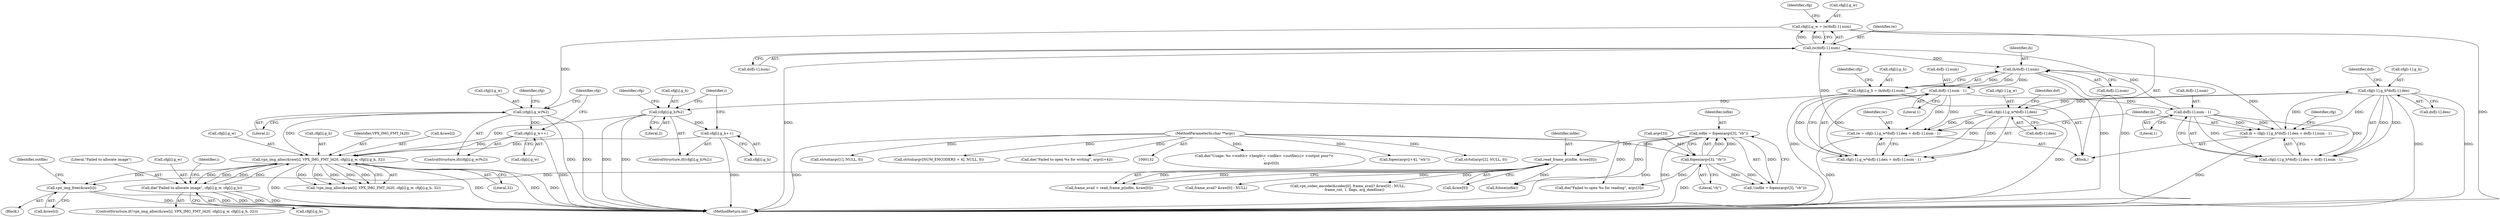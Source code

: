 digraph "0_Android_5a9753fca56f0eeb9f61e342b2fccffc364f9426_22@API" {
"1001258" [label="(Call,vpx_img_free(&raw[i]))"];
"1000644" [label="(Call,vpx_img_alloc(&raw[i], VPX_IMG_FMT_I420, cfg[i].g_w, cfg[i].g_h, 32))"];
"1000661" [label="(Call,die(\"Failed to allocate image\", cfg[i].g_w, cfg[i].g_h))"];
"1000613" [label="(Call,cfg[i].g_w++)"];
"1000606" [label="(Call,(cfg[i].g_w)%2)"];
"1000575" [label="(Call,cfg[i].g_w = iw/dsf[i-1].num)"];
"1000581" [label="(Call,iw/dsf[i-1].num)"];
"1000520" [label="(Call,iw = cfg[i-1].g_w*dsf[i-1].den + dsf[i-1].num - 1)"];
"1000523" [label="(Call,cfg[i-1].g_w*dsf[i-1].den)"];
"1000551" [label="(Call,cfg[i-1].g_h*dsf[i-1].den)"];
"1000538" [label="(Call,dsf[i-1].num - 1)"];
"1000596" [label="(Call,ih/dsf[i-1].num)"];
"1000548" [label="(Call,ih = cfg[i-1].g_h*dsf[i-1].den + dsf[i-1].num - 1)"];
"1000566" [label="(Call,dsf[i-1].num - 1)"];
"1000620" [label="(Call,(cfg[i].g_h)%2)"];
"1000590" [label="(Call,cfg[i].g_h = ih/dsf[i-1].num)"];
"1000627" [label="(Call,cfg[i].g_h++)"];
"1000857" [label="(Call,read_frame_p(infile, &raw[0]))"];
"1000237" [label="(Call,infile = fopen(argv[3], \"rb\"))"];
"1000239" [label="(Call,fopen(argv[3], \"rb\"))"];
"1000134" [label="(MethodParameterIn,char **argv)"];
"1000598" [label="(Call,dsf[i-1].num)"];
"1000538" [label="(Call,dsf[i-1].num - 1)"];
"1000616" [label="(Identifier,cfg)"];
"1000524" [label="(Call,cfg[i-1].g_w)"];
"1001004" [label="(Call,frame_avail? &raw[0] : NULL)"];
"1000541" [label="(Identifier,dsf)"];
"1000578" [label="(Identifier,cfg)"];
"1000606" [label="(Call,(cfg[i].g_w)%2)"];
"1001194" [label="(Block,)"];
"1000642" [label="(ControlStructure,if(!vpx_img_alloc(&raw[i], VPX_IMG_FMT_I420, cfg[i].g_w, cfg[i].g_h, 32)))"];
"1000591" [label="(Call,cfg[i].g_h)"];
"1000613" [label="(Call,cfg[i].g_w++)"];
"1000190" [label="(Call,die(\"Usage: %s <width> <height> <infile> <outfile(s)> <output psnr?>\n\",\n             argv[0]))"];
"1001258" [label="(Call,vpx_img_free(&raw[i]))"];
"1000243" [label="(Literal,\"rb\")"];
"1000548" [label="(Call,ih = cfg[i-1].g_h*dsf[i-1].den + dsf[i-1].num - 1)"];
"1000567" [label="(Call,dsf[i-1].num)"];
"1000236" [label="(Call,!(infile = fopen(argv[3], \"rb\")))"];
"1000593" [label="(Identifier,cfg)"];
"1000596" [label="(Call,ih/dsf[i-1].num)"];
"1000662" [label="(Literal,\"Failed to allocate image\")"];
"1000518" [label="(Block,)"];
"1000623" [label="(Identifier,cfg)"];
"1000569" [label="(Identifier,dsf)"];
"1000605" [label="(ControlStructure,if((cfg[i].g_w)%2))"];
"1001296" [label="(MethodReturn,int)"];
"1000575" [label="(Call,cfg[i].g_w = iw/dsf[i-1].num)"];
"1000999" [label="(Call,vpx_codec_encode(&codec[0], frame_avail? &raw[0] : NULL,\n            frame_cnt, 1, flags, arg_deadline))"];
"1000559" [label="(Call,dsf[i-1].den)"];
"1000590" [label="(Call,cfg[i].g_h = ih/dsf[i-1].num)"];
"1000630" [label="(Identifier,cfg)"];
"1000649" [label="(Identifier,VPX_IMG_FMT_I420)"];
"1000244" [label="(Call,die(\"Failed to open %s for reading\", argv[3]))"];
"1000609" [label="(Identifier,cfg)"];
"1000668" [label="(Call,cfg[i].g_h)"];
"1000521" [label="(Identifier,iw)"];
"1000661" [label="(Call,die(\"Failed to allocate image\", cfg[i].g_w, cfg[i].g_h))"];
"1000551" [label="(Call,cfg[i-1].g_h*dsf[i-1].den)"];
"1000663" [label="(Call,cfg[i].g_w)"];
"1000581" [label="(Call,iw/dsf[i-1].num)"];
"1001259" [label="(Call,&raw[i])"];
"1000597" [label="(Identifier,ih)"];
"1000238" [label="(Identifier,infile)"];
"1000277" [label="(Call,fopen(argv[i+4], \"wb\"))"];
"1000523" [label="(Call,cfg[i-1].g_w*dsf[i-1].den)"];
"1000645" [label="(Call,&raw[i])"];
"1000660" [label="(Literal,32)"];
"1000583" [label="(Call,dsf[i-1].num)"];
"1000134" [label="(MethodParameterIn,char **argv)"];
"1000209" [label="(Call,strtol(argv[2], NULL, 0))"];
"1000201" [label="(Call,strtol(argv[1], NULL, 0))"];
"1000858" [label="(Identifier,infile)"];
"1000520" [label="(Call,iw = cfg[i-1].g_w*dsf[i-1].den + dsf[i-1].num - 1)"];
"1000607" [label="(Call,cfg[i].g_w)"];
"1000522" [label="(Call,cfg[i-1].g_w*dsf[i-1].den + dsf[i-1].num - 1)"];
"1000293" [label="(Call,strtol(argv[NUM_ENCODERS + 4], NULL, 0))"];
"1000650" [label="(Call,cfg[i].g_w)"];
"1000641" [label="(Identifier,i)"];
"1001176" [label="(Call,fclose(infile))"];
"1001266" [label="(Identifier,outfile)"];
"1000614" [label="(Call,cfg[i].g_w)"];
"1000566" [label="(Call,dsf[i-1].num - 1)"];
"1000859" [label="(Call,&raw[0])"];
"1000643" [label="(Call,!vpx_img_alloc(&raw[i], VPX_IMG_FMT_I420, cfg[i].g_w, cfg[i].g_h, 32))"];
"1000627" [label="(Call,cfg[i].g_h++)"];
"1000620" [label="(Call,(cfg[i].g_h)%2)"];
"1000539" [label="(Call,dsf[i-1].num)"];
"1000284" [label="(Call,die(\"Failed to open %s for writing\", argv[i+4]))"];
"1000655" [label="(Call,cfg[i].g_h)"];
"1000531" [label="(Call,dsf[i-1].den)"];
"1000644" [label="(Call,vpx_img_alloc(&raw[i], VPX_IMG_FMT_I420, cfg[i].g_w, cfg[i].g_h, 32))"];
"1000550" [label="(Call,cfg[i-1].g_h*dsf[i-1].den + dsf[i-1].num - 1)"];
"1000549" [label="(Identifier,ih)"];
"1000621" [label="(Call,cfg[i].g_h)"];
"1000612" [label="(Literal,2)"];
"1000552" [label="(Call,cfg[i-1].g_h)"];
"1000855" [label="(Call,frame_avail = read_frame_p(infile, &raw[0]))"];
"1000582" [label="(Identifier,iw)"];
"1000574" [label="(Literal,1)"];
"1000619" [label="(ControlStructure,if((cfg[i].g_h)%2))"];
"1000857" [label="(Call,read_frame_p(infile, &raw[0]))"];
"1000237" [label="(Call,infile = fopen(argv[3], \"rb\"))"];
"1000626" [label="(Literal,2)"];
"1000489" [label="(Identifier,i)"];
"1000546" [label="(Literal,1)"];
"1000576" [label="(Call,cfg[i].g_w)"];
"1000628" [label="(Call,cfg[i].g_h)"];
"1000240" [label="(Call,argv[3])"];
"1000239" [label="(Call,fopen(argv[3], \"rb\"))"];
"1001258" -> "1001194"  [label="AST: "];
"1001258" -> "1001259"  [label="CFG: "];
"1001259" -> "1001258"  [label="AST: "];
"1001266" -> "1001258"  [label="CFG: "];
"1001258" -> "1001296"  [label="DDG: "];
"1001258" -> "1001296"  [label="DDG: "];
"1000644" -> "1001258"  [label="DDG: "];
"1000857" -> "1001258"  [label="DDG: "];
"1000644" -> "1000643"  [label="AST: "];
"1000644" -> "1000660"  [label="CFG: "];
"1000645" -> "1000644"  [label="AST: "];
"1000649" -> "1000644"  [label="AST: "];
"1000650" -> "1000644"  [label="AST: "];
"1000655" -> "1000644"  [label="AST: "];
"1000660" -> "1000644"  [label="AST: "];
"1000643" -> "1000644"  [label="CFG: "];
"1000644" -> "1001296"  [label="DDG: "];
"1000644" -> "1001296"  [label="DDG: "];
"1000644" -> "1001296"  [label="DDG: "];
"1000644" -> "1001296"  [label="DDG: "];
"1000644" -> "1000643"  [label="DDG: "];
"1000644" -> "1000643"  [label="DDG: "];
"1000644" -> "1000643"  [label="DDG: "];
"1000644" -> "1000643"  [label="DDG: "];
"1000644" -> "1000643"  [label="DDG: "];
"1000661" -> "1000644"  [label="DDG: "];
"1000661" -> "1000644"  [label="DDG: "];
"1000613" -> "1000644"  [label="DDG: "];
"1000606" -> "1000644"  [label="DDG: "];
"1000620" -> "1000644"  [label="DDG: "];
"1000627" -> "1000644"  [label="DDG: "];
"1000644" -> "1000661"  [label="DDG: "];
"1000644" -> "1000661"  [label="DDG: "];
"1000661" -> "1000642"  [label="AST: "];
"1000661" -> "1000668"  [label="CFG: "];
"1000662" -> "1000661"  [label="AST: "];
"1000663" -> "1000661"  [label="AST: "];
"1000668" -> "1000661"  [label="AST: "];
"1000641" -> "1000661"  [label="CFG: "];
"1000661" -> "1001296"  [label="DDG: "];
"1000661" -> "1001296"  [label="DDG: "];
"1000661" -> "1001296"  [label="DDG: "];
"1000613" -> "1000605"  [label="AST: "];
"1000613" -> "1000614"  [label="CFG: "];
"1000614" -> "1000613"  [label="AST: "];
"1000623" -> "1000613"  [label="CFG: "];
"1000613" -> "1001296"  [label="DDG: "];
"1000606" -> "1000613"  [label="DDG: "];
"1000606" -> "1000605"  [label="AST: "];
"1000606" -> "1000612"  [label="CFG: "];
"1000607" -> "1000606"  [label="AST: "];
"1000612" -> "1000606"  [label="AST: "];
"1000616" -> "1000606"  [label="CFG: "];
"1000623" -> "1000606"  [label="CFG: "];
"1000606" -> "1001296"  [label="DDG: "];
"1000606" -> "1001296"  [label="DDG: "];
"1000575" -> "1000606"  [label="DDG: "];
"1000575" -> "1000518"  [label="AST: "];
"1000575" -> "1000581"  [label="CFG: "];
"1000576" -> "1000575"  [label="AST: "];
"1000581" -> "1000575"  [label="AST: "];
"1000593" -> "1000575"  [label="CFG: "];
"1000575" -> "1001296"  [label="DDG: "];
"1000581" -> "1000575"  [label="DDG: "];
"1000581" -> "1000575"  [label="DDG: "];
"1000581" -> "1000583"  [label="CFG: "];
"1000582" -> "1000581"  [label="AST: "];
"1000583" -> "1000581"  [label="AST: "];
"1000581" -> "1001296"  [label="DDG: "];
"1000520" -> "1000581"  [label="DDG: "];
"1000566" -> "1000581"  [label="DDG: "];
"1000581" -> "1000596"  [label="DDG: "];
"1000520" -> "1000518"  [label="AST: "];
"1000520" -> "1000522"  [label="CFG: "];
"1000521" -> "1000520"  [label="AST: "];
"1000522" -> "1000520"  [label="AST: "];
"1000549" -> "1000520"  [label="CFG: "];
"1000520" -> "1001296"  [label="DDG: "];
"1000523" -> "1000520"  [label="DDG: "];
"1000523" -> "1000520"  [label="DDG: "];
"1000538" -> "1000520"  [label="DDG: "];
"1000538" -> "1000520"  [label="DDG: "];
"1000523" -> "1000522"  [label="AST: "];
"1000523" -> "1000531"  [label="CFG: "];
"1000524" -> "1000523"  [label="AST: "];
"1000531" -> "1000523"  [label="AST: "];
"1000541" -> "1000523"  [label="CFG: "];
"1000523" -> "1001296"  [label="DDG: "];
"1000523" -> "1000522"  [label="DDG: "];
"1000523" -> "1000522"  [label="DDG: "];
"1000551" -> "1000523"  [label="DDG: "];
"1000523" -> "1000551"  [label="DDG: "];
"1000551" -> "1000550"  [label="AST: "];
"1000551" -> "1000559"  [label="CFG: "];
"1000552" -> "1000551"  [label="AST: "];
"1000559" -> "1000551"  [label="AST: "];
"1000569" -> "1000551"  [label="CFG: "];
"1000551" -> "1001296"  [label="DDG: "];
"1000551" -> "1001296"  [label="DDG: "];
"1000551" -> "1000548"  [label="DDG: "];
"1000551" -> "1000548"  [label="DDG: "];
"1000551" -> "1000550"  [label="DDG: "];
"1000551" -> "1000550"  [label="DDG: "];
"1000538" -> "1000522"  [label="AST: "];
"1000538" -> "1000546"  [label="CFG: "];
"1000539" -> "1000538"  [label="AST: "];
"1000546" -> "1000538"  [label="AST: "];
"1000522" -> "1000538"  [label="CFG: "];
"1000538" -> "1000522"  [label="DDG: "];
"1000538" -> "1000522"  [label="DDG: "];
"1000596" -> "1000538"  [label="DDG: "];
"1000538" -> "1000566"  [label="DDG: "];
"1000596" -> "1000590"  [label="AST: "];
"1000596" -> "1000598"  [label="CFG: "];
"1000597" -> "1000596"  [label="AST: "];
"1000598" -> "1000596"  [label="AST: "];
"1000590" -> "1000596"  [label="CFG: "];
"1000596" -> "1001296"  [label="DDG: "];
"1000596" -> "1001296"  [label="DDG: "];
"1000596" -> "1000590"  [label="DDG: "];
"1000596" -> "1000590"  [label="DDG: "];
"1000548" -> "1000596"  [label="DDG: "];
"1000548" -> "1000518"  [label="AST: "];
"1000548" -> "1000550"  [label="CFG: "];
"1000549" -> "1000548"  [label="AST: "];
"1000550" -> "1000548"  [label="AST: "];
"1000578" -> "1000548"  [label="CFG: "];
"1000548" -> "1001296"  [label="DDG: "];
"1000566" -> "1000548"  [label="DDG: "];
"1000566" -> "1000548"  [label="DDG: "];
"1000566" -> "1000550"  [label="AST: "];
"1000566" -> "1000574"  [label="CFG: "];
"1000567" -> "1000566"  [label="AST: "];
"1000574" -> "1000566"  [label="AST: "];
"1000550" -> "1000566"  [label="CFG: "];
"1000566" -> "1000550"  [label="DDG: "];
"1000566" -> "1000550"  [label="DDG: "];
"1000620" -> "1000619"  [label="AST: "];
"1000620" -> "1000626"  [label="CFG: "];
"1000621" -> "1000620"  [label="AST: "];
"1000626" -> "1000620"  [label="AST: "];
"1000630" -> "1000620"  [label="CFG: "];
"1000489" -> "1000620"  [label="CFG: "];
"1000620" -> "1001296"  [label="DDG: "];
"1000620" -> "1001296"  [label="DDG: "];
"1000590" -> "1000620"  [label="DDG: "];
"1000620" -> "1000627"  [label="DDG: "];
"1000590" -> "1000518"  [label="AST: "];
"1000591" -> "1000590"  [label="AST: "];
"1000609" -> "1000590"  [label="CFG: "];
"1000590" -> "1001296"  [label="DDG: "];
"1000627" -> "1000619"  [label="AST: "];
"1000627" -> "1000628"  [label="CFG: "];
"1000628" -> "1000627"  [label="AST: "];
"1000489" -> "1000627"  [label="CFG: "];
"1000627" -> "1001296"  [label="DDG: "];
"1000857" -> "1000855"  [label="AST: "];
"1000857" -> "1000859"  [label="CFG: "];
"1000858" -> "1000857"  [label="AST: "];
"1000859" -> "1000857"  [label="AST: "];
"1000855" -> "1000857"  [label="CFG: "];
"1000857" -> "1000855"  [label="DDG: "];
"1000857" -> "1000855"  [label="DDG: "];
"1000237" -> "1000857"  [label="DDG: "];
"1000857" -> "1000999"  [label="DDG: "];
"1000857" -> "1001004"  [label="DDG: "];
"1000857" -> "1001176"  [label="DDG: "];
"1000237" -> "1000236"  [label="AST: "];
"1000237" -> "1000239"  [label="CFG: "];
"1000238" -> "1000237"  [label="AST: "];
"1000239" -> "1000237"  [label="AST: "];
"1000236" -> "1000237"  [label="CFG: "];
"1000237" -> "1001296"  [label="DDG: "];
"1000237" -> "1001296"  [label="DDG: "];
"1000237" -> "1000236"  [label="DDG: "];
"1000239" -> "1000237"  [label="DDG: "];
"1000239" -> "1000237"  [label="DDG: "];
"1000237" -> "1001176"  [label="DDG: "];
"1000239" -> "1000243"  [label="CFG: "];
"1000240" -> "1000239"  [label="AST: "];
"1000243" -> "1000239"  [label="AST: "];
"1000239" -> "1001296"  [label="DDG: "];
"1000239" -> "1000236"  [label="DDG: "];
"1000239" -> "1000236"  [label="DDG: "];
"1000134" -> "1000239"  [label="DDG: "];
"1000239" -> "1000244"  [label="DDG: "];
"1000134" -> "1000132"  [label="AST: "];
"1000134" -> "1001296"  [label="DDG: "];
"1000134" -> "1000190"  [label="DDG: "];
"1000134" -> "1000201"  [label="DDG: "];
"1000134" -> "1000209"  [label="DDG: "];
"1000134" -> "1000244"  [label="DDG: "];
"1000134" -> "1000277"  [label="DDG: "];
"1000134" -> "1000284"  [label="DDG: "];
"1000134" -> "1000293"  [label="DDG: "];
}
